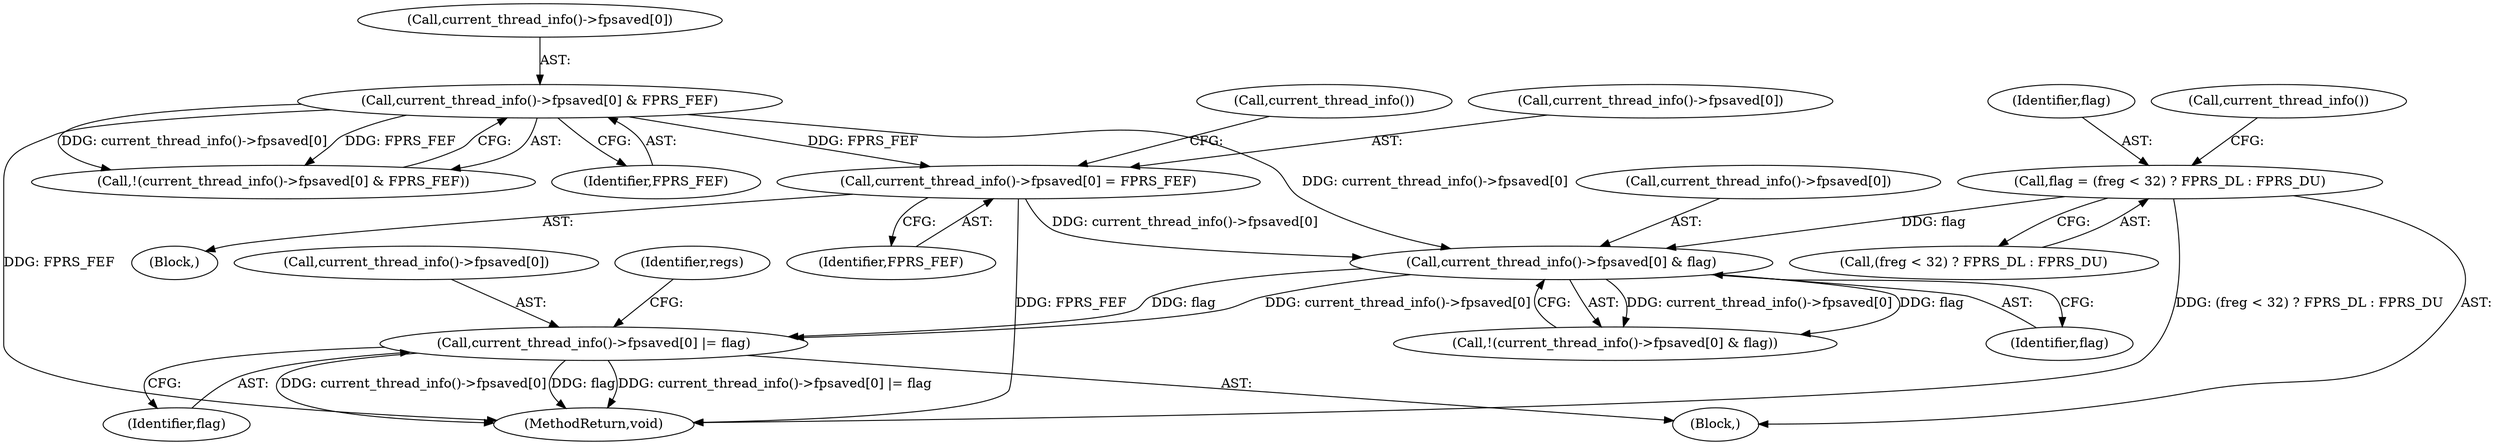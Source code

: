 digraph "0_linux_a8b0ca17b80e92faab46ee7179ba9e99ccb61233_35@API" {
"1000322" [label="(Call,current_thread_info()->fpsaved[0] |= flag)"];
"1000279" [label="(Call,current_thread_info()->fpsaved[0] & flag)"];
"1000263" [label="(Call,current_thread_info()->fpsaved[0] = FPRS_FEF)"];
"1000255" [label="(Call,current_thread_info()->fpsaved[0] & FPRS_FEF)"];
"1000245" [label="(Call,flag = (freg < 32) ? FPRS_DL : FPRS_DU)"];
"1000322" [label="(Call,current_thread_info()->fpsaved[0] |= flag)"];
"1000255" [label="(Call,current_thread_info()->fpsaved[0] & FPRS_FEF)"];
"1000245" [label="(Call,flag = (freg < 32) ? FPRS_DL : FPRS_DU)"];
"1000263" [label="(Call,current_thread_info()->fpsaved[0] = FPRS_FEF)"];
"1000156" [label="(Block,)"];
"1000323" [label="(Call,current_thread_info()->fpsaved[0])"];
"1000261" [label="(Identifier,FPRS_FEF)"];
"1000280" [label="(Call,current_thread_info()->fpsaved[0])"];
"1000269" [label="(Identifier,FPRS_FEF)"];
"1000273" [label="(Call,current_thread_info())"];
"1000258" [label="(Call,current_thread_info())"];
"1000262" [label="(Block,)"];
"1000264" [label="(Call,current_thread_info()->fpsaved[0])"];
"1000256" [label="(Call,current_thread_info()->fpsaved[0])"];
"1000285" [label="(Identifier,flag)"];
"1000347" [label="(Identifier,regs)"];
"1000246" [label="(Identifier,flag)"];
"1000348" [label="(MethodReturn,void)"];
"1000254" [label="(Call,!(current_thread_info()->fpsaved[0] & FPRS_FEF))"];
"1000328" [label="(Identifier,flag)"];
"1000247" [label="(Call,(freg < 32) ? FPRS_DL : FPRS_DU)"];
"1000278" [label="(Call,!(current_thread_info()->fpsaved[0] & flag))"];
"1000279" [label="(Call,current_thread_info()->fpsaved[0] & flag)"];
"1000322" -> "1000156"  [label="AST: "];
"1000322" -> "1000328"  [label="CFG: "];
"1000323" -> "1000322"  [label="AST: "];
"1000328" -> "1000322"  [label="AST: "];
"1000347" -> "1000322"  [label="CFG: "];
"1000322" -> "1000348"  [label="DDG: flag"];
"1000322" -> "1000348"  [label="DDG: current_thread_info()->fpsaved[0] |= flag"];
"1000322" -> "1000348"  [label="DDG: current_thread_info()->fpsaved[0]"];
"1000279" -> "1000322"  [label="DDG: current_thread_info()->fpsaved[0]"];
"1000279" -> "1000322"  [label="DDG: flag"];
"1000279" -> "1000278"  [label="AST: "];
"1000279" -> "1000285"  [label="CFG: "];
"1000280" -> "1000279"  [label="AST: "];
"1000285" -> "1000279"  [label="AST: "];
"1000278" -> "1000279"  [label="CFG: "];
"1000279" -> "1000278"  [label="DDG: current_thread_info()->fpsaved[0]"];
"1000279" -> "1000278"  [label="DDG: flag"];
"1000263" -> "1000279"  [label="DDG: current_thread_info()->fpsaved[0]"];
"1000255" -> "1000279"  [label="DDG: current_thread_info()->fpsaved[0]"];
"1000245" -> "1000279"  [label="DDG: flag"];
"1000263" -> "1000262"  [label="AST: "];
"1000263" -> "1000269"  [label="CFG: "];
"1000264" -> "1000263"  [label="AST: "];
"1000269" -> "1000263"  [label="AST: "];
"1000273" -> "1000263"  [label="CFG: "];
"1000263" -> "1000348"  [label="DDG: FPRS_FEF"];
"1000255" -> "1000263"  [label="DDG: FPRS_FEF"];
"1000255" -> "1000254"  [label="AST: "];
"1000255" -> "1000261"  [label="CFG: "];
"1000256" -> "1000255"  [label="AST: "];
"1000261" -> "1000255"  [label="AST: "];
"1000254" -> "1000255"  [label="CFG: "];
"1000255" -> "1000348"  [label="DDG: FPRS_FEF"];
"1000255" -> "1000254"  [label="DDG: current_thread_info()->fpsaved[0]"];
"1000255" -> "1000254"  [label="DDG: FPRS_FEF"];
"1000245" -> "1000156"  [label="AST: "];
"1000245" -> "1000247"  [label="CFG: "];
"1000246" -> "1000245"  [label="AST: "];
"1000247" -> "1000245"  [label="AST: "];
"1000258" -> "1000245"  [label="CFG: "];
"1000245" -> "1000348"  [label="DDG: (freg < 32) ? FPRS_DL : FPRS_DU"];
}
